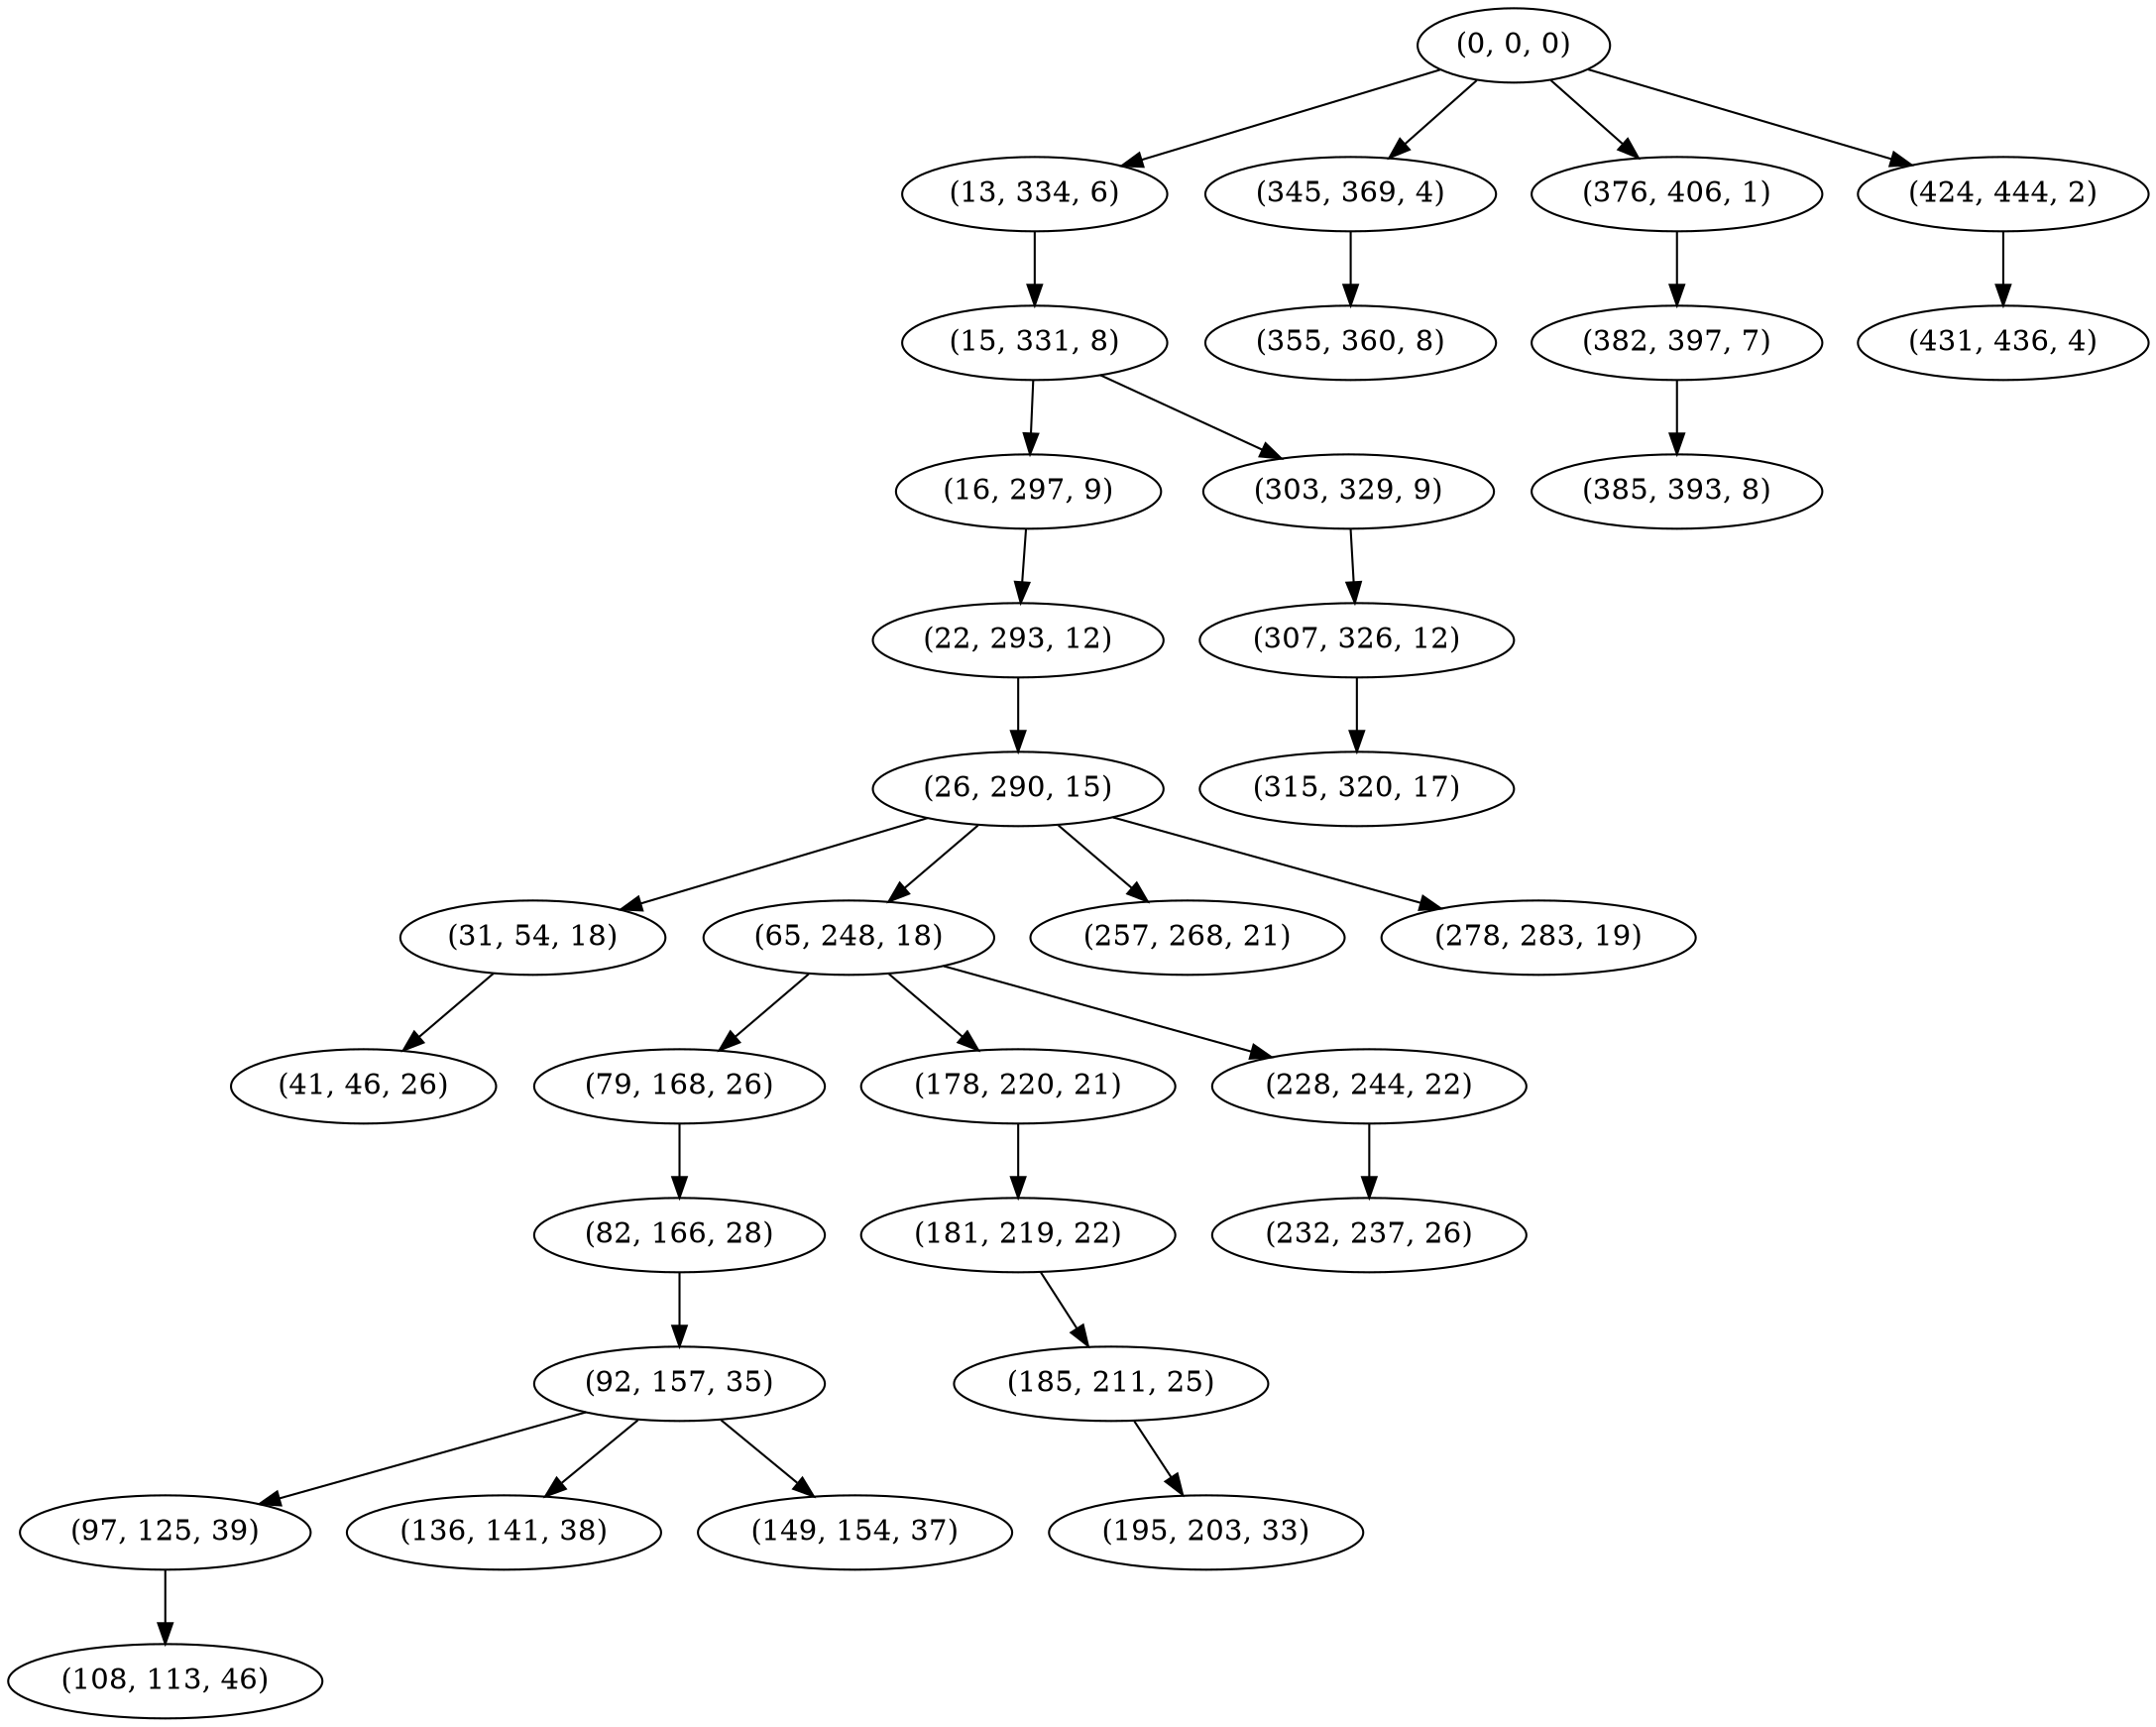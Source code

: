 digraph tree {
    "(0, 0, 0)";
    "(13, 334, 6)";
    "(15, 331, 8)";
    "(16, 297, 9)";
    "(22, 293, 12)";
    "(26, 290, 15)";
    "(31, 54, 18)";
    "(41, 46, 26)";
    "(65, 248, 18)";
    "(79, 168, 26)";
    "(82, 166, 28)";
    "(92, 157, 35)";
    "(97, 125, 39)";
    "(108, 113, 46)";
    "(136, 141, 38)";
    "(149, 154, 37)";
    "(178, 220, 21)";
    "(181, 219, 22)";
    "(185, 211, 25)";
    "(195, 203, 33)";
    "(228, 244, 22)";
    "(232, 237, 26)";
    "(257, 268, 21)";
    "(278, 283, 19)";
    "(303, 329, 9)";
    "(307, 326, 12)";
    "(315, 320, 17)";
    "(345, 369, 4)";
    "(355, 360, 8)";
    "(376, 406, 1)";
    "(382, 397, 7)";
    "(385, 393, 8)";
    "(424, 444, 2)";
    "(431, 436, 4)";
    "(0, 0, 0)" -> "(13, 334, 6)";
    "(0, 0, 0)" -> "(345, 369, 4)";
    "(0, 0, 0)" -> "(376, 406, 1)";
    "(0, 0, 0)" -> "(424, 444, 2)";
    "(13, 334, 6)" -> "(15, 331, 8)";
    "(15, 331, 8)" -> "(16, 297, 9)";
    "(15, 331, 8)" -> "(303, 329, 9)";
    "(16, 297, 9)" -> "(22, 293, 12)";
    "(22, 293, 12)" -> "(26, 290, 15)";
    "(26, 290, 15)" -> "(31, 54, 18)";
    "(26, 290, 15)" -> "(65, 248, 18)";
    "(26, 290, 15)" -> "(257, 268, 21)";
    "(26, 290, 15)" -> "(278, 283, 19)";
    "(31, 54, 18)" -> "(41, 46, 26)";
    "(65, 248, 18)" -> "(79, 168, 26)";
    "(65, 248, 18)" -> "(178, 220, 21)";
    "(65, 248, 18)" -> "(228, 244, 22)";
    "(79, 168, 26)" -> "(82, 166, 28)";
    "(82, 166, 28)" -> "(92, 157, 35)";
    "(92, 157, 35)" -> "(97, 125, 39)";
    "(92, 157, 35)" -> "(136, 141, 38)";
    "(92, 157, 35)" -> "(149, 154, 37)";
    "(97, 125, 39)" -> "(108, 113, 46)";
    "(178, 220, 21)" -> "(181, 219, 22)";
    "(181, 219, 22)" -> "(185, 211, 25)";
    "(185, 211, 25)" -> "(195, 203, 33)";
    "(228, 244, 22)" -> "(232, 237, 26)";
    "(303, 329, 9)" -> "(307, 326, 12)";
    "(307, 326, 12)" -> "(315, 320, 17)";
    "(345, 369, 4)" -> "(355, 360, 8)";
    "(376, 406, 1)" -> "(382, 397, 7)";
    "(382, 397, 7)" -> "(385, 393, 8)";
    "(424, 444, 2)" -> "(431, 436, 4)";
}
